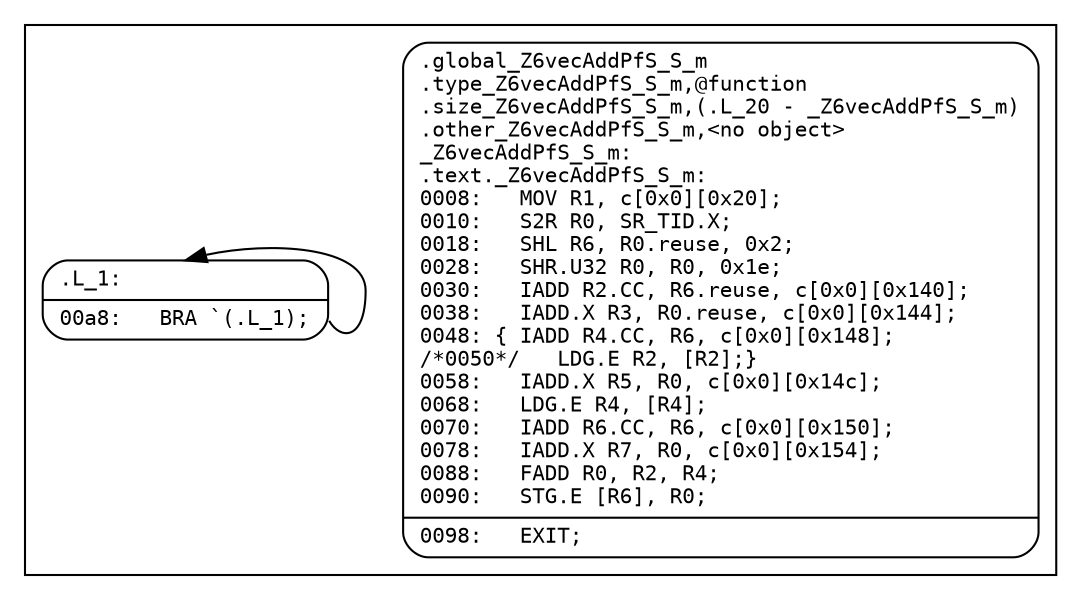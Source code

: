 digraph f {
subgraph "cluster__Z6vecAddPfS_S_m" {
node [fontname="Courier",fontsize=10,shape=Mrecord];
"_Z6vecAddPfS_S_m"
[label="{<entry>	.global		_Z6vecAddPfS_S_m\l	.type		_Z6vecAddPfS_S_m,@function\l	.size		_Z6vecAddPfS_S_m,(.L_20\ -\ _Z6vecAddPfS_S_m)\l	.other		_Z6vecAddPfS_S_m,\<no\ object\>\l_Z6vecAddPfS_S_m:\l.text._Z6vecAddPfS_S_m:\l0008:\ \ \ MOV\ R1,\ c\[0x0\]\[0x20\];\l0010:\ \ \ S2R\ R0,\ SR_TID.X;\l0018:\ \ \ SHL\ R6,\ R0.reuse,\ 0x2;\l0028:\ \ \ SHR.U32\ R0,\ R0,\ 0x1e;\l0030:\ \ \ IADD\ R2.CC,\ R6.reuse,\ c\[0x0\]\[0x140\];\l0038:\ \ \ IADD.X\ R3,\ R0.reuse,\ c\[0x0\]\[0x144\];\l0048:\ \{\ IADD\ R4.CC,\ R6,\ c\[0x0\]\[0x148\];\l/*0050*/\ \ \ LDG.E\ R2,\ \[R2\];\}\l0058:\ \ \ IADD.X\ R5,\ R0,\ c\[0x0\]\[0x14c\];\l0068:\ \ \ LDG.E\ R4,\ \[R4\];\l0070:\ \ \ IADD\ R6.CC,\ R6,\ c\[0x0\]\[0x150\];\l0078:\ \ \ IADD.X\ R7,\ R0,\ c\[0x0\]\[0x154\];\l0088:\ \ \ FADD\ R0,\ R2,\ R4;\l0090:\ \ \ STG.E\ \[R6\],\ R0;\l|<exit0>0098:\ \ \ EXIT;\l}"]
node [fontname="Courier",fontsize=10,shape=Mrecord];
".L_1"
[label="{<entry>.L_1:\l|<exit0>00a8:\ \ \ BRA\ `(.L_1);\l}"]
".L_1":exit0:e -> ".L_1":entry:n [style=solid];
}
}
